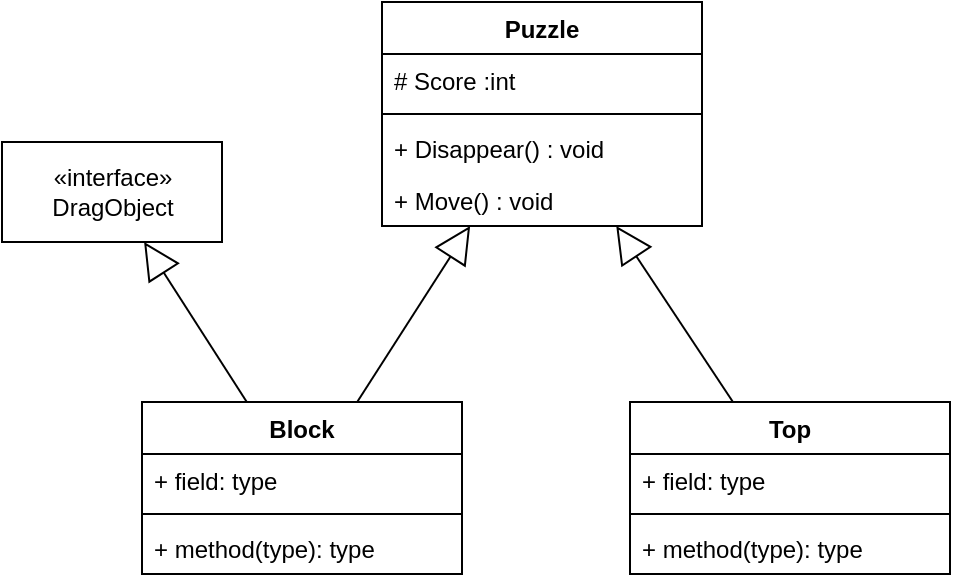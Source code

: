 <mxfile version="13.9.9" type="device"><diagram id="C5RBs43oDa-KdzZeNtuy" name="Page-1"><mxGraphModel dx="1550" dy="982" grid="1" gridSize="10" guides="1" tooltips="1" connect="1" arrows="1" fold="1" page="1" pageScale="1" pageWidth="827" pageHeight="1169" math="0" shadow="0"><root><mxCell id="WIyWlLk6GJQsqaUBKTNV-0"/><mxCell id="WIyWlLk6GJQsqaUBKTNV-1" parent="WIyWlLk6GJQsqaUBKTNV-0"/><mxCell id="RhNNoH8wbAULB0cY1AI1-14" value="Top" style="swimlane;fontStyle=1;align=center;verticalAlign=top;childLayout=stackLayout;horizontal=1;startSize=26;horizontalStack=0;resizeParent=1;resizeParentMax=0;resizeLast=0;collapsible=1;marginBottom=0;" parent="WIyWlLk6GJQsqaUBKTNV-1" vertex="1"><mxGeometry x="424" y="360" width="160" height="86" as="geometry"/></mxCell><mxCell id="RhNNoH8wbAULB0cY1AI1-15" value="+ field: type" style="text;strokeColor=none;fillColor=none;align=left;verticalAlign=top;spacingLeft=4;spacingRight=4;overflow=hidden;rotatable=0;points=[[0,0.5],[1,0.5]];portConstraint=eastwest;" parent="RhNNoH8wbAULB0cY1AI1-14" vertex="1"><mxGeometry y="26" width="160" height="26" as="geometry"/></mxCell><mxCell id="RhNNoH8wbAULB0cY1AI1-16" value="" style="line;strokeWidth=1;fillColor=none;align=left;verticalAlign=middle;spacingTop=-1;spacingLeft=3;spacingRight=3;rotatable=0;labelPosition=right;points=[];portConstraint=eastwest;" parent="RhNNoH8wbAULB0cY1AI1-14" vertex="1"><mxGeometry y="52" width="160" height="8" as="geometry"/></mxCell><mxCell id="RhNNoH8wbAULB0cY1AI1-17" value="+ method(type): type" style="text;strokeColor=none;fillColor=none;align=left;verticalAlign=top;spacingLeft=4;spacingRight=4;overflow=hidden;rotatable=0;points=[[0,0.5],[1,0.5]];portConstraint=eastwest;" parent="RhNNoH8wbAULB0cY1AI1-14" vertex="1"><mxGeometry y="60" width="160" height="26" as="geometry"/></mxCell><mxCell id="RhNNoH8wbAULB0cY1AI1-18" value="Puzzle" style="swimlane;fontStyle=1;align=center;verticalAlign=top;childLayout=stackLayout;horizontal=1;startSize=26;horizontalStack=0;resizeParent=1;resizeParentMax=0;resizeLast=0;collapsible=1;marginBottom=0;" parent="WIyWlLk6GJQsqaUBKTNV-1" vertex="1"><mxGeometry x="300" y="160" width="160" height="112" as="geometry"/></mxCell><mxCell id="RhNNoH8wbAULB0cY1AI1-19" value="# Score :int" style="text;strokeColor=none;fillColor=none;align=left;verticalAlign=top;spacingLeft=4;spacingRight=4;overflow=hidden;rotatable=0;points=[[0,0.5],[1,0.5]];portConstraint=eastwest;" parent="RhNNoH8wbAULB0cY1AI1-18" vertex="1"><mxGeometry y="26" width="160" height="26" as="geometry"/></mxCell><mxCell id="RhNNoH8wbAULB0cY1AI1-20" value="" style="line;strokeWidth=1;fillColor=none;align=left;verticalAlign=middle;spacingTop=-1;spacingLeft=3;spacingRight=3;rotatable=0;labelPosition=right;points=[];portConstraint=eastwest;" parent="RhNNoH8wbAULB0cY1AI1-18" vertex="1"><mxGeometry y="52" width="160" height="8" as="geometry"/></mxCell><mxCell id="RhNNoH8wbAULB0cY1AI1-21" value="+ Disappear() : void" style="text;strokeColor=none;fillColor=none;align=left;verticalAlign=top;spacingLeft=4;spacingRight=4;overflow=hidden;rotatable=0;points=[[0,0.5],[1,0.5]];portConstraint=eastwest;" parent="RhNNoH8wbAULB0cY1AI1-18" vertex="1"><mxGeometry y="60" width="160" height="26" as="geometry"/></mxCell><mxCell id="PXORXQ7xlvNGVVYplT0h-1" value="+ Move() : void" style="text;strokeColor=none;fillColor=none;align=left;verticalAlign=top;spacingLeft=4;spacingRight=4;overflow=hidden;rotatable=0;points=[[0,0.5],[1,0.5]];portConstraint=eastwest;" parent="RhNNoH8wbAULB0cY1AI1-18" vertex="1"><mxGeometry y="86" width="160" height="26" as="geometry"/></mxCell><mxCell id="RhNNoH8wbAULB0cY1AI1-22" value="Block" style="swimlane;fontStyle=1;align=center;verticalAlign=top;childLayout=stackLayout;horizontal=1;startSize=26;horizontalStack=0;resizeParent=1;resizeParentMax=0;resizeLast=0;collapsible=1;marginBottom=0;" parent="WIyWlLk6GJQsqaUBKTNV-1" vertex="1"><mxGeometry x="180" y="360" width="160" height="86" as="geometry"/></mxCell><mxCell id="RhNNoH8wbAULB0cY1AI1-23" value="+ field: type" style="text;strokeColor=none;fillColor=none;align=left;verticalAlign=top;spacingLeft=4;spacingRight=4;overflow=hidden;rotatable=0;points=[[0,0.5],[1,0.5]];portConstraint=eastwest;" parent="RhNNoH8wbAULB0cY1AI1-22" vertex="1"><mxGeometry y="26" width="160" height="26" as="geometry"/></mxCell><mxCell id="RhNNoH8wbAULB0cY1AI1-24" value="" style="line;strokeWidth=1;fillColor=none;align=left;verticalAlign=middle;spacingTop=-1;spacingLeft=3;spacingRight=3;rotatable=0;labelPosition=right;points=[];portConstraint=eastwest;" parent="RhNNoH8wbAULB0cY1AI1-22" vertex="1"><mxGeometry y="52" width="160" height="8" as="geometry"/></mxCell><mxCell id="RhNNoH8wbAULB0cY1AI1-25" value="+ method(type): type" style="text;strokeColor=none;fillColor=none;align=left;verticalAlign=top;spacingLeft=4;spacingRight=4;overflow=hidden;rotatable=0;points=[[0,0.5],[1,0.5]];portConstraint=eastwest;" parent="RhNNoH8wbAULB0cY1AI1-22" vertex="1"><mxGeometry y="60" width="160" height="26" as="geometry"/></mxCell><mxCell id="RhNNoH8wbAULB0cY1AI1-26" value="" style="endArrow=block;endSize=16;endFill=0;html=1;" parent="WIyWlLk6GJQsqaUBKTNV-1" source="RhNNoH8wbAULB0cY1AI1-22" target="RhNNoH8wbAULB0cY1AI1-18" edge="1"><mxGeometry width="160" relative="1" as="geometry"><mxPoint x="220" y="390" as="sourcePoint"/><mxPoint x="380" y="390" as="targetPoint"/></mxGeometry></mxCell><mxCell id="RhNNoH8wbAULB0cY1AI1-27" value="" style="endArrow=block;endSize=16;endFill=0;html=1;" parent="WIyWlLk6GJQsqaUBKTNV-1" source="RhNNoH8wbAULB0cY1AI1-14" target="RhNNoH8wbAULB0cY1AI1-18" edge="1"><mxGeometry width="160" relative="1" as="geometry"><mxPoint x="295.8" y="370" as="sourcePoint"/><mxPoint x="364.2" y="256" as="targetPoint"/></mxGeometry></mxCell><mxCell id="PXORXQ7xlvNGVVYplT0h-2" value="«interface»&lt;br&gt;DragObject" style="html=1;" parent="WIyWlLk6GJQsqaUBKTNV-1" vertex="1"><mxGeometry x="110" y="230" width="110" height="50" as="geometry"/></mxCell><mxCell id="PXORXQ7xlvNGVVYplT0h-3" value="" style="endArrow=block;endSize=16;endFill=0;html=1;" parent="WIyWlLk6GJQsqaUBKTNV-1" source="RhNNoH8wbAULB0cY1AI1-22" target="PXORXQ7xlvNGVVYplT0h-2" edge="1"><mxGeometry width="160" relative="1" as="geometry"><mxPoint x="297.594" y="370" as="sourcePoint"/><mxPoint x="354.064" y="282" as="targetPoint"/></mxGeometry></mxCell></root></mxGraphModel></diagram></mxfile>